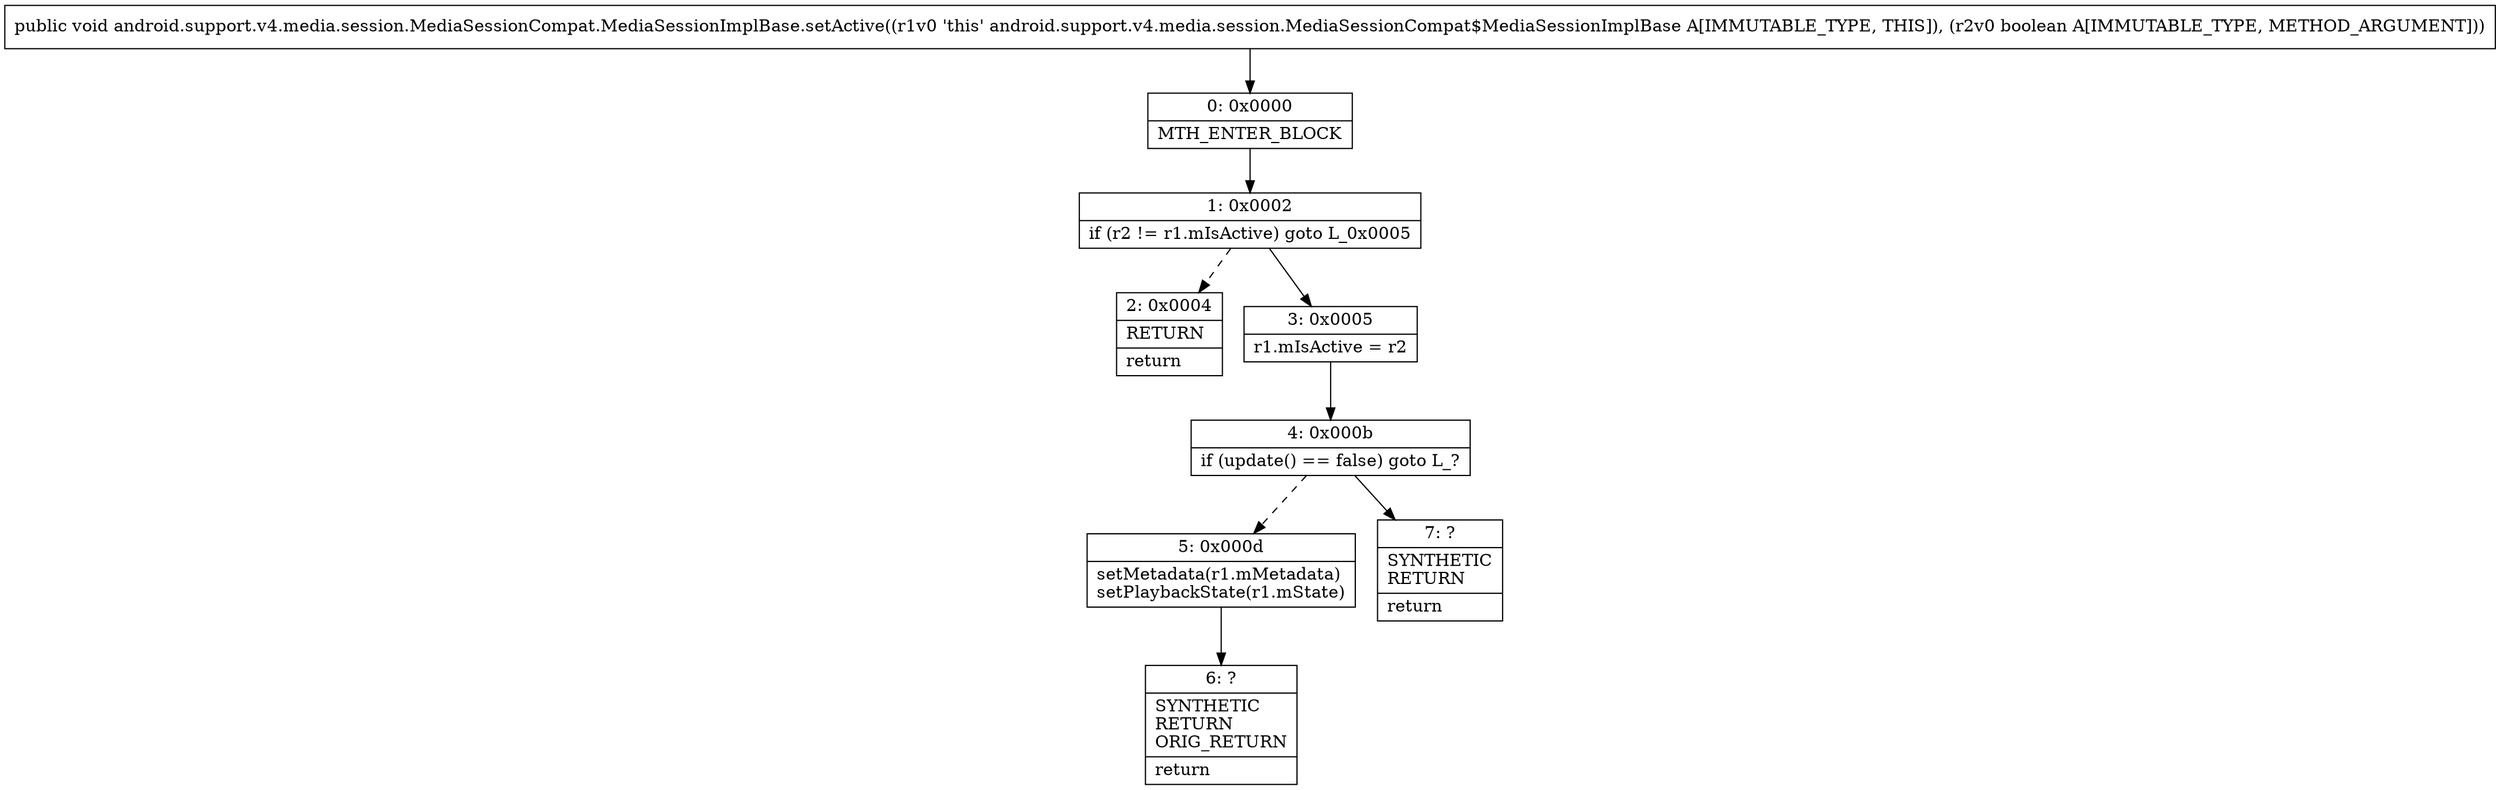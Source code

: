 digraph "CFG forandroid.support.v4.media.session.MediaSessionCompat.MediaSessionImplBase.setActive(Z)V" {
Node_0 [shape=record,label="{0\:\ 0x0000|MTH_ENTER_BLOCK\l}"];
Node_1 [shape=record,label="{1\:\ 0x0002|if (r2 != r1.mIsActive) goto L_0x0005\l}"];
Node_2 [shape=record,label="{2\:\ 0x0004|RETURN\l|return\l}"];
Node_3 [shape=record,label="{3\:\ 0x0005|r1.mIsActive = r2\l}"];
Node_4 [shape=record,label="{4\:\ 0x000b|if (update() == false) goto L_?\l}"];
Node_5 [shape=record,label="{5\:\ 0x000d|setMetadata(r1.mMetadata)\lsetPlaybackState(r1.mState)\l}"];
Node_6 [shape=record,label="{6\:\ ?|SYNTHETIC\lRETURN\lORIG_RETURN\l|return\l}"];
Node_7 [shape=record,label="{7\:\ ?|SYNTHETIC\lRETURN\l|return\l}"];
MethodNode[shape=record,label="{public void android.support.v4.media.session.MediaSessionCompat.MediaSessionImplBase.setActive((r1v0 'this' android.support.v4.media.session.MediaSessionCompat$MediaSessionImplBase A[IMMUTABLE_TYPE, THIS]), (r2v0 boolean A[IMMUTABLE_TYPE, METHOD_ARGUMENT])) }"];
MethodNode -> Node_0;
Node_0 -> Node_1;
Node_1 -> Node_2[style=dashed];
Node_1 -> Node_3;
Node_3 -> Node_4;
Node_4 -> Node_5[style=dashed];
Node_4 -> Node_7;
Node_5 -> Node_6;
}

